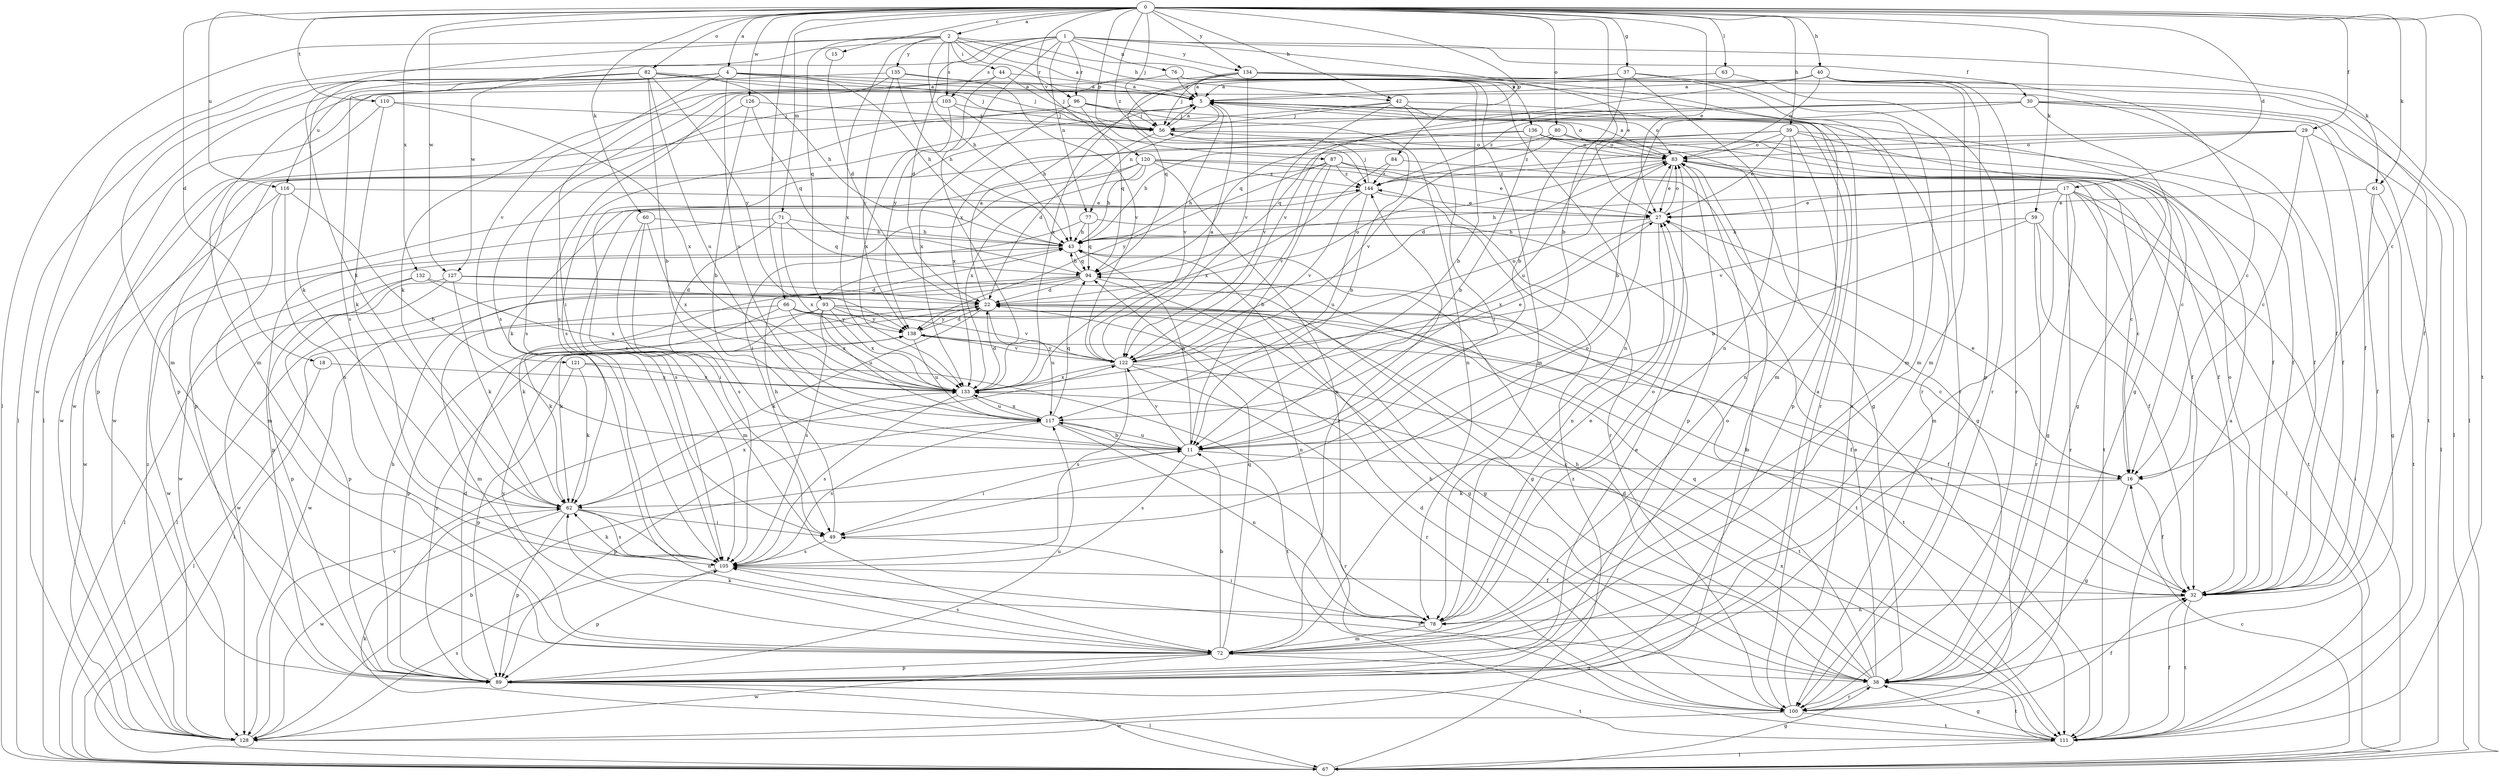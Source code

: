 strict digraph  {
0;
1;
2;
4;
5;
11;
15;
16;
17;
18;
22;
27;
29;
30;
32;
37;
38;
39;
40;
42;
43;
44;
49;
56;
59;
60;
61;
62;
63;
66;
67;
71;
72;
76;
77;
78;
80;
82;
83;
84;
87;
89;
93;
94;
96;
100;
103;
105;
110;
111;
116;
117;
120;
121;
122;
126;
127;
128;
132;
133;
134;
135;
136;
138;
144;
0 -> 2  [label=a];
0 -> 4  [label=a];
0 -> 11  [label=b];
0 -> 15  [label=c];
0 -> 16  [label=c];
0 -> 17  [label=d];
0 -> 18  [label=d];
0 -> 27  [label=e];
0 -> 29  [label=f];
0 -> 37  [label=g];
0 -> 39  [label=h];
0 -> 40  [label=h];
0 -> 42  [label=h];
0 -> 56  [label=j];
0 -> 59  [label=k];
0 -> 60  [label=k];
0 -> 61  [label=k];
0 -> 63  [label=l];
0 -> 66  [label=l];
0 -> 71  [label=m];
0 -> 80  [label=o];
0 -> 82  [label=o];
0 -> 84  [label=p];
0 -> 87  [label=p];
0 -> 110  [label=t];
0 -> 111  [label=t];
0 -> 116  [label=u];
0 -> 120  [label=v];
0 -> 126  [label=w];
0 -> 127  [label=w];
0 -> 132  [label=x];
0 -> 134  [label=y];
0 -> 144  [label=z];
1 -> 22  [label=d];
1 -> 27  [label=e];
1 -> 30  [label=f];
1 -> 61  [label=k];
1 -> 76  [label=n];
1 -> 77  [label=n];
1 -> 96  [label=r];
1 -> 103  [label=s];
1 -> 127  [label=w];
1 -> 128  [label=w];
1 -> 133  [label=x];
1 -> 134  [label=y];
2 -> 5  [label=a];
2 -> 42  [label=h];
2 -> 43  [label=h];
2 -> 44  [label=i];
2 -> 62  [label=k];
2 -> 67  [label=l];
2 -> 93  [label=q];
2 -> 96  [label=r];
2 -> 103  [label=s];
2 -> 133  [label=x];
2 -> 135  [label=y];
2 -> 136  [label=y];
4 -> 5  [label=a];
4 -> 32  [label=f];
4 -> 43  [label=h];
4 -> 56  [label=j];
4 -> 67  [label=l];
4 -> 105  [label=s];
4 -> 116  [label=u];
4 -> 117  [label=u];
4 -> 121  [label=v];
5 -> 56  [label=j];
5 -> 77  [label=n];
5 -> 100  [label=r];
5 -> 122  [label=v];
5 -> 128  [label=w];
11 -> 16  [label=c];
11 -> 43  [label=h];
11 -> 49  [label=i];
11 -> 105  [label=s];
11 -> 117  [label=u];
11 -> 122  [label=v];
15 -> 22  [label=d];
16 -> 27  [label=e];
16 -> 32  [label=f];
16 -> 38  [label=g];
16 -> 62  [label=k];
17 -> 16  [label=c];
17 -> 27  [label=e];
17 -> 38  [label=g];
17 -> 43  [label=h];
17 -> 67  [label=l];
17 -> 72  [label=m];
17 -> 100  [label=r];
17 -> 111  [label=t];
17 -> 122  [label=v];
18 -> 67  [label=l];
18 -> 133  [label=x];
22 -> 5  [label=a];
22 -> 16  [label=c];
22 -> 62  [label=k];
22 -> 67  [label=l];
22 -> 83  [label=o];
22 -> 111  [label=t];
22 -> 117  [label=u];
22 -> 138  [label=y];
27 -> 43  [label=h];
27 -> 78  [label=n];
27 -> 83  [label=o];
27 -> 133  [label=x];
29 -> 16  [label=c];
29 -> 32  [label=f];
29 -> 43  [label=h];
29 -> 67  [label=l];
29 -> 83  [label=o];
29 -> 122  [label=v];
30 -> 11  [label=b];
30 -> 32  [label=f];
30 -> 38  [label=g];
30 -> 56  [label=j];
30 -> 67  [label=l];
30 -> 94  [label=q];
30 -> 111  [label=t];
30 -> 144  [label=z];
32 -> 78  [label=n];
32 -> 83  [label=o];
32 -> 111  [label=t];
37 -> 5  [label=a];
37 -> 11  [label=b];
37 -> 72  [label=m];
37 -> 78  [label=n];
37 -> 100  [label=r];
37 -> 133  [label=x];
38 -> 22  [label=d];
38 -> 27  [label=e];
38 -> 43  [label=h];
38 -> 94  [label=q];
38 -> 100  [label=r];
38 -> 105  [label=s];
38 -> 111  [label=t];
39 -> 27  [label=e];
39 -> 32  [label=f];
39 -> 38  [label=g];
39 -> 78  [label=n];
39 -> 83  [label=o];
39 -> 89  [label=p];
39 -> 105  [label=s];
39 -> 117  [label=u];
40 -> 5  [label=a];
40 -> 16  [label=c];
40 -> 72  [label=m];
40 -> 83  [label=o];
40 -> 89  [label=p];
40 -> 100  [label=r];
40 -> 105  [label=s];
40 -> 122  [label=v];
42 -> 49  [label=i];
42 -> 56  [label=j];
42 -> 72  [label=m];
42 -> 83  [label=o];
42 -> 122  [label=v];
42 -> 128  [label=w];
43 -> 94  [label=q];
43 -> 128  [label=w];
44 -> 5  [label=a];
44 -> 49  [label=i];
44 -> 56  [label=j];
44 -> 138  [label=y];
49 -> 43  [label=h];
49 -> 83  [label=o];
49 -> 105  [label=s];
56 -> 5  [label=a];
56 -> 11  [label=b];
56 -> 22  [label=d];
56 -> 38  [label=g];
56 -> 83  [label=o];
59 -> 11  [label=b];
59 -> 32  [label=f];
59 -> 43  [label=h];
59 -> 67  [label=l];
59 -> 100  [label=r];
60 -> 43  [label=h];
60 -> 49  [label=i];
60 -> 72  [label=m];
60 -> 133  [label=x];
61 -> 27  [label=e];
61 -> 32  [label=f];
61 -> 38  [label=g];
61 -> 111  [label=t];
62 -> 49  [label=i];
62 -> 78  [label=n];
62 -> 89  [label=p];
62 -> 105  [label=s];
62 -> 128  [label=w];
62 -> 133  [label=x];
63 -> 5  [label=a];
63 -> 100  [label=r];
66 -> 32  [label=f];
66 -> 38  [label=g];
66 -> 62  [label=k];
66 -> 72  [label=m];
66 -> 133  [label=x];
66 -> 138  [label=y];
67 -> 16  [label=c];
67 -> 38  [label=g];
67 -> 62  [label=k];
67 -> 144  [label=z];
71 -> 43  [label=h];
71 -> 89  [label=p];
71 -> 94  [label=q];
71 -> 105  [label=s];
71 -> 133  [label=x];
72 -> 11  [label=b];
72 -> 38  [label=g];
72 -> 62  [label=k];
72 -> 89  [label=p];
72 -> 94  [label=q];
72 -> 105  [label=s];
72 -> 128  [label=w];
72 -> 138  [label=y];
72 -> 144  [label=z];
76 -> 5  [label=a];
76 -> 11  [label=b];
76 -> 72  [label=m];
76 -> 78  [label=n];
76 -> 128  [label=w];
77 -> 43  [label=h];
77 -> 94  [label=q];
77 -> 111  [label=t];
77 -> 128  [label=w];
78 -> 27  [label=e];
78 -> 49  [label=i];
78 -> 72  [label=m];
78 -> 83  [label=o];
80 -> 32  [label=f];
80 -> 83  [label=o];
80 -> 94  [label=q];
80 -> 144  [label=z];
82 -> 5  [label=a];
82 -> 11  [label=b];
82 -> 43  [label=h];
82 -> 56  [label=j];
82 -> 62  [label=k];
82 -> 67  [label=l];
82 -> 72  [label=m];
82 -> 117  [label=u];
82 -> 138  [label=y];
83 -> 5  [label=a];
83 -> 16  [label=c];
83 -> 22  [label=d];
83 -> 27  [label=e];
83 -> 32  [label=f];
83 -> 89  [label=p];
83 -> 144  [label=z];
84 -> 38  [label=g];
84 -> 133  [label=x];
84 -> 144  [label=z];
87 -> 11  [label=b];
87 -> 32  [label=f];
87 -> 43  [label=h];
87 -> 100  [label=r];
87 -> 122  [label=v];
87 -> 138  [label=y];
87 -> 144  [label=z];
89 -> 5  [label=a];
89 -> 22  [label=d];
89 -> 27  [label=e];
89 -> 43  [label=h];
89 -> 67  [label=l];
89 -> 83  [label=o];
89 -> 111  [label=t];
89 -> 117  [label=u];
89 -> 138  [label=y];
93 -> 32  [label=f];
93 -> 38  [label=g];
93 -> 62  [label=k];
93 -> 89  [label=p];
93 -> 105  [label=s];
93 -> 117  [label=u];
93 -> 122  [label=v];
93 -> 133  [label=x];
93 -> 138  [label=y];
94 -> 22  [label=d];
94 -> 43  [label=h];
94 -> 62  [label=k];
94 -> 67  [label=l];
94 -> 78  [label=n];
94 -> 111  [label=t];
94 -> 128  [label=w];
96 -> 56  [label=j];
96 -> 78  [label=n];
96 -> 83  [label=o];
96 -> 94  [label=q];
96 -> 105  [label=s];
96 -> 133  [label=x];
100 -> 5  [label=a];
100 -> 22  [label=d];
100 -> 32  [label=f];
100 -> 43  [label=h];
100 -> 111  [label=t];
100 -> 128  [label=w];
103 -> 43  [label=h];
103 -> 56  [label=j];
103 -> 89  [label=p];
103 -> 133  [label=x];
105 -> 32  [label=f];
105 -> 62  [label=k];
105 -> 89  [label=p];
110 -> 56  [label=j];
110 -> 62  [label=k];
110 -> 89  [label=p];
110 -> 133  [label=x];
111 -> 5  [label=a];
111 -> 32  [label=f];
111 -> 38  [label=g];
111 -> 67  [label=l];
111 -> 133  [label=x];
116 -> 11  [label=b];
116 -> 27  [label=e];
116 -> 72  [label=m];
116 -> 105  [label=s];
116 -> 128  [label=w];
117 -> 11  [label=b];
117 -> 78  [label=n];
117 -> 89  [label=p];
117 -> 94  [label=q];
117 -> 100  [label=r];
117 -> 105  [label=s];
117 -> 133  [label=x];
120 -> 27  [label=e];
120 -> 43  [label=h];
120 -> 49  [label=i];
120 -> 62  [label=k];
120 -> 78  [label=n];
120 -> 111  [label=t];
120 -> 133  [label=x];
120 -> 144  [label=z];
121 -> 62  [label=k];
121 -> 89  [label=p];
121 -> 111  [label=t];
121 -> 133  [label=x];
122 -> 5  [label=a];
122 -> 83  [label=o];
122 -> 100  [label=r];
122 -> 105  [label=s];
122 -> 111  [label=t];
122 -> 133  [label=x];
122 -> 138  [label=y];
126 -> 11  [label=b];
126 -> 56  [label=j];
126 -> 94  [label=q];
126 -> 105  [label=s];
127 -> 22  [label=d];
127 -> 38  [label=g];
127 -> 62  [label=k];
127 -> 67  [label=l];
127 -> 89  [label=p];
128 -> 11  [label=b];
128 -> 83  [label=o];
128 -> 105  [label=s];
128 -> 122  [label=v];
128 -> 144  [label=z];
132 -> 22  [label=d];
132 -> 89  [label=p];
132 -> 128  [label=w];
132 -> 133  [label=x];
133 -> 22  [label=d];
133 -> 27  [label=e];
133 -> 105  [label=s];
133 -> 117  [label=u];
134 -> 5  [label=a];
134 -> 32  [label=f];
134 -> 56  [label=j];
134 -> 67  [label=l];
134 -> 72  [label=m];
134 -> 94  [label=q];
134 -> 100  [label=r];
134 -> 105  [label=s];
134 -> 122  [label=v];
135 -> 5  [label=a];
135 -> 43  [label=h];
135 -> 62  [label=k];
135 -> 72  [label=m];
135 -> 122  [label=v];
135 -> 138  [label=y];
136 -> 11  [label=b];
136 -> 16  [label=c];
136 -> 32  [label=f];
136 -> 83  [label=o];
136 -> 89  [label=p];
136 -> 133  [label=x];
138 -> 22  [label=d];
138 -> 32  [label=f];
138 -> 117  [label=u];
138 -> 122  [label=v];
144 -> 27  [label=e];
144 -> 56  [label=j];
144 -> 105  [label=s];
144 -> 117  [label=u];
144 -> 122  [label=v];
}
